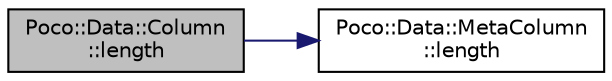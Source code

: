 digraph "Poco::Data::Column::length"
{
 // LATEX_PDF_SIZE
  edge [fontname="Helvetica",fontsize="10",labelfontname="Helvetica",labelfontsize="10"];
  node [fontname="Helvetica",fontsize="10",shape=record];
  rankdir="LR";
  Node1 [label="Poco::Data::Column\l::length",height=0.2,width=0.4,color="black", fillcolor="grey75", style="filled", fontcolor="black",tooltip="Returns column maximum length."];
  Node1 -> Node2 [color="midnightblue",fontsize="10",style="solid",fontname="Helvetica"];
  Node2 [label="Poco::Data::MetaColumn\l::length",height=0.2,width=0.4,color="black", fillcolor="white", style="filled",URL="$classPoco_1_1Data_1_1MetaColumn.html#af7293eb00315c2f716abdca8b264f632",tooltip="Returns column name."];
}
